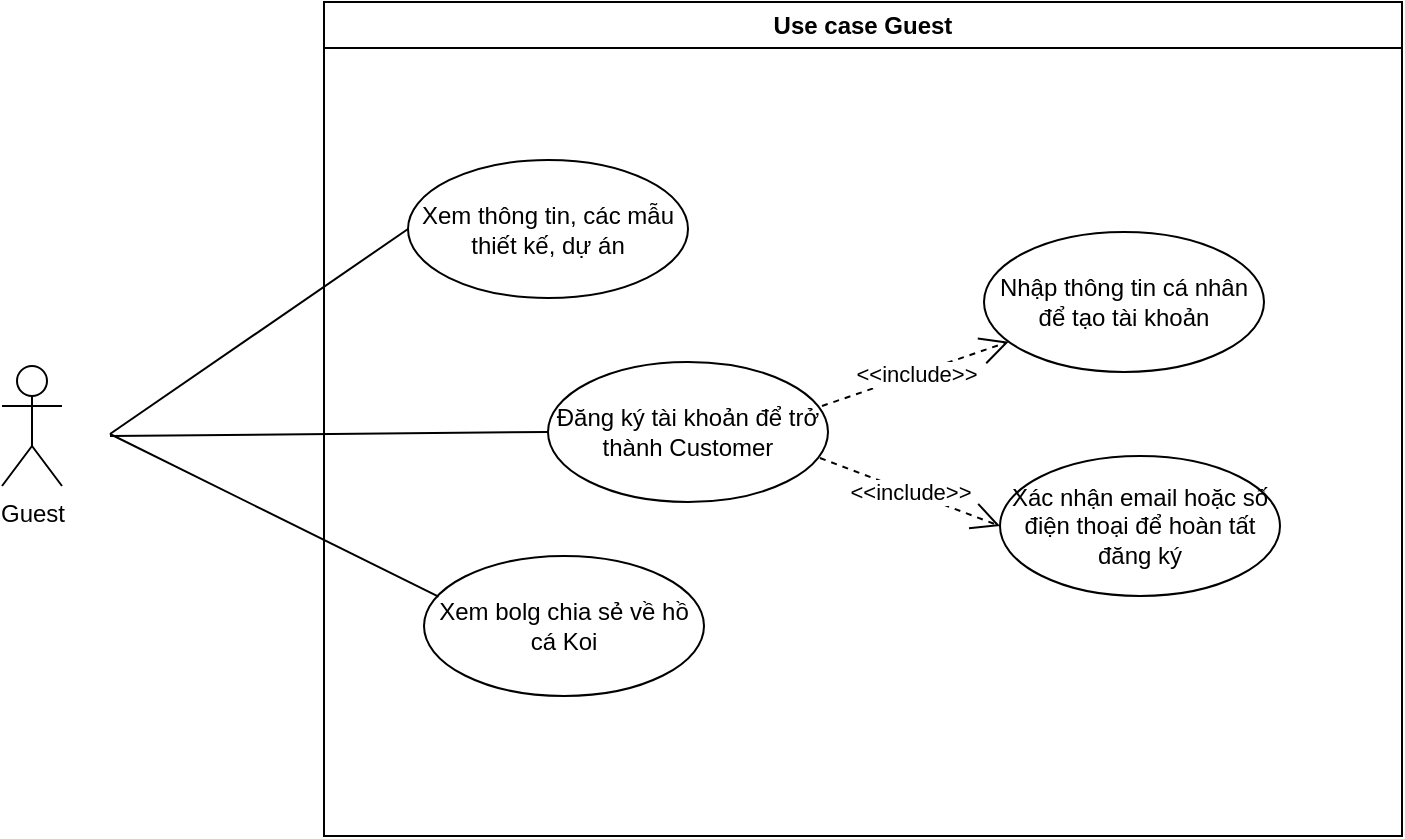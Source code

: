<mxfile version="24.7.17">
  <diagram name="Page-1" id="9zM0n2NxYWGgqqg0T72o">
    <mxGraphModel dx="1952" dy="810" grid="0" gridSize="10" guides="1" tooltips="1" connect="1" arrows="1" fold="1" page="1" pageScale="1" pageWidth="850" pageHeight="1100" math="0" shadow="0">
      <root>
        <mxCell id="0" />
        <mxCell id="1" parent="0" />
        <mxCell id="givz4KdngpfAiL7EU7P7-1" value="Guest" style="shape=umlActor;verticalLabelPosition=bottom;verticalAlign=top;html=1;outlineConnect=0;" parent="1" vertex="1">
          <mxGeometry x="-69" y="291" width="30" height="60" as="geometry" />
        </mxCell>
        <mxCell id="givz4KdngpfAiL7EU7P7-3" value="Xem bolg chia sẻ về hồ cá Koi" style="ellipse;whiteSpace=wrap;html=1;" parent="1" vertex="1">
          <mxGeometry x="142" y="386" width="140" height="70" as="geometry" />
        </mxCell>
        <mxCell id="givz4KdngpfAiL7EU7P7-4" value="Đăng ký tài khoản để trở thành Customer" style="ellipse;whiteSpace=wrap;html=1;" parent="1" vertex="1">
          <mxGeometry x="204" y="289" width="140" height="70" as="geometry" />
        </mxCell>
        <mxCell id="givz4KdngpfAiL7EU7P7-5" value="Nhập thông tin cá nhân để tạo tài khoản" style="ellipse;whiteSpace=wrap;html=1;" parent="1" vertex="1">
          <mxGeometry x="422" y="224" width="140" height="70" as="geometry" />
        </mxCell>
        <mxCell id="givz4KdngpfAiL7EU7P7-6" value="Xác nhận email hoặc số điện thoại để hoàn tất đăng ký" style="ellipse;whiteSpace=wrap;html=1;" parent="1" vertex="1">
          <mxGeometry x="430" y="336" width="140" height="70" as="geometry" />
        </mxCell>
        <mxCell id="givz4KdngpfAiL7EU7P7-8" value="Xem thông tin, các mẫu thiết kế, dự án" style="ellipse;whiteSpace=wrap;html=1;" parent="1" vertex="1">
          <mxGeometry x="134" y="188" width="140" height="69" as="geometry" />
        </mxCell>
        <mxCell id="givz4KdngpfAiL7EU7P7-11" value="" style="endArrow=none;html=1;rounded=0;entryX=0;entryY=0.5;entryDx=0;entryDy=0;" parent="1" target="givz4KdngpfAiL7EU7P7-8" edge="1">
          <mxGeometry width="50" height="50" relative="1" as="geometry">
            <mxPoint x="-15" y="325" as="sourcePoint" />
            <mxPoint x="72" y="308" as="targetPoint" />
          </mxGeometry>
        </mxCell>
        <mxCell id="givz4KdngpfAiL7EU7P7-12" value="" style="endArrow=none;html=1;rounded=0;entryX=0;entryY=0.5;entryDx=0;entryDy=0;" parent="1" target="givz4KdngpfAiL7EU7P7-4" edge="1">
          <mxGeometry width="50" height="50" relative="1" as="geometry">
            <mxPoint x="-15" y="326" as="sourcePoint" />
            <mxPoint x="91" y="333" as="targetPoint" />
          </mxGeometry>
        </mxCell>
        <mxCell id="givz4KdngpfAiL7EU7P7-13" value="" style="endArrow=none;html=1;rounded=0;entryX=0.052;entryY=0.29;entryDx=0;entryDy=0;entryPerimeter=0;" parent="1" target="givz4KdngpfAiL7EU7P7-3" edge="1">
          <mxGeometry width="50" height="50" relative="1" as="geometry">
            <mxPoint x="-15" y="325" as="sourcePoint" />
            <mxPoint x="78" y="405" as="targetPoint" />
          </mxGeometry>
        </mxCell>
        <mxCell id="OFCWXTHjDkFEVpaXfhOH-3" value="&amp;lt;&amp;lt;include&amp;gt;&amp;gt;" style="endArrow=open;endSize=12;dashed=1;html=1;rounded=0;" edge="1" parent="1" target="givz4KdngpfAiL7EU7P7-5">
          <mxGeometry width="160" relative="1" as="geometry">
            <mxPoint x="341" y="311" as="sourcePoint" />
            <mxPoint x="501" y="311" as="targetPoint" />
          </mxGeometry>
        </mxCell>
        <mxCell id="OFCWXTHjDkFEVpaXfhOH-4" value="&amp;lt;&amp;lt;include&amp;gt;&amp;gt;" style="endArrow=open;endSize=12;dashed=1;html=1;rounded=0;entryX=0;entryY=0.5;entryDx=0;entryDy=0;" edge="1" parent="1" target="givz4KdngpfAiL7EU7P7-6">
          <mxGeometry width="160" relative="1" as="geometry">
            <mxPoint x="340" y="337" as="sourcePoint" />
            <mxPoint x="500" y="337" as="targetPoint" />
          </mxGeometry>
        </mxCell>
        <mxCell id="OFCWXTHjDkFEVpaXfhOH-6" value="Use case Guest" style="swimlane;whiteSpace=wrap;html=1;" vertex="1" parent="1">
          <mxGeometry x="92" y="109" width="539" height="417" as="geometry" />
        </mxCell>
      </root>
    </mxGraphModel>
  </diagram>
</mxfile>
